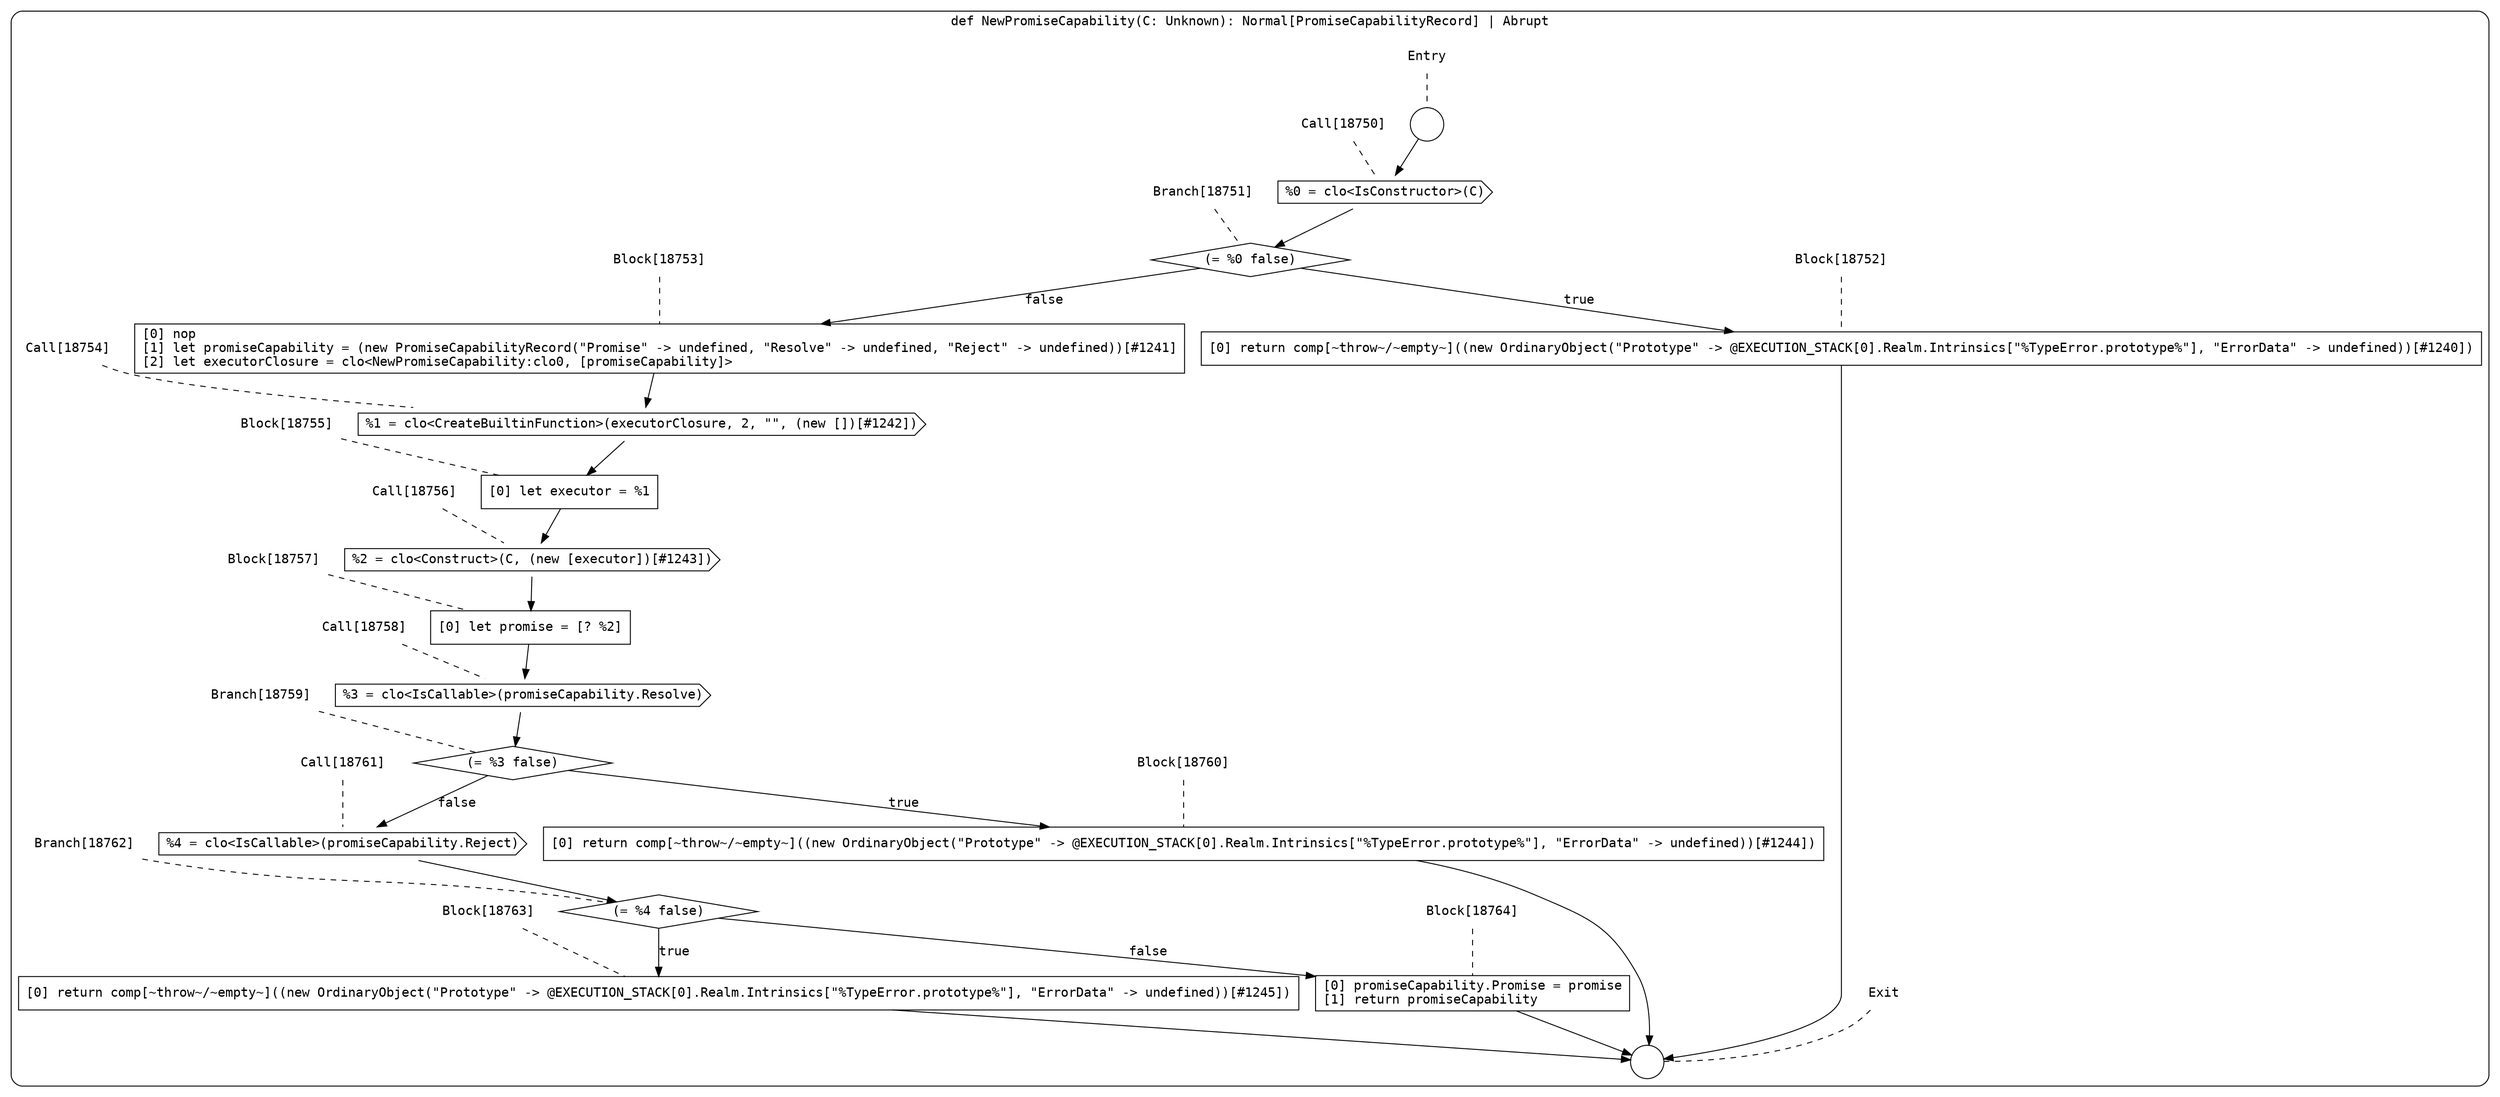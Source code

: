 digraph {
  graph [fontname = "Consolas"]
  node [fontname = "Consolas"]
  edge [fontname = "Consolas"]
  subgraph cluster2572 {
    label = "def NewPromiseCapability(C: Unknown): Normal[PromiseCapabilityRecord] | Abrupt"
    style = rounded
    cluster2572_entry_name [shape=none, label=<<font color="black">Entry</font>>]
    cluster2572_entry_name -> cluster2572_entry [arrowhead=none, color="black", style=dashed]
    cluster2572_entry [shape=circle label=" " color="black" fillcolor="white" style=filled]
    cluster2572_entry -> node18750 [color="black"]
    cluster2572_exit_name [shape=none, label=<<font color="black">Exit</font>>]
    cluster2572_exit_name -> cluster2572_exit [arrowhead=none, color="black", style=dashed]
    cluster2572_exit [shape=circle label=" " color="black" fillcolor="white" style=filled]
    node18750_name [shape=none, label=<<font color="black">Call[18750]</font>>]
    node18750_name -> node18750 [arrowhead=none, color="black", style=dashed]
    node18750 [shape=cds, label=<<font color="black">%0 = clo&lt;IsConstructor&gt;(C)</font>> color="black" fillcolor="white", style=filled]
    node18750 -> node18751 [color="black"]
    node18751_name [shape=none, label=<<font color="black">Branch[18751]</font>>]
    node18751_name -> node18751 [arrowhead=none, color="black", style=dashed]
    node18751 [shape=diamond, label=<<font color="black">(= %0 false)</font>> color="black" fillcolor="white", style=filled]
    node18751 -> node18752 [label=<<font color="black">true</font>> color="black"]
    node18751 -> node18753 [label=<<font color="black">false</font>> color="black"]
    node18752_name [shape=none, label=<<font color="black">Block[18752]</font>>]
    node18752_name -> node18752 [arrowhead=none, color="black", style=dashed]
    node18752 [shape=box, label=<<font color="black">[0] return comp[~throw~/~empty~]((new OrdinaryObject(&quot;Prototype&quot; -&gt; @EXECUTION_STACK[0].Realm.Intrinsics[&quot;%TypeError.prototype%&quot;], &quot;ErrorData&quot; -&gt; undefined))[#1240])<BR ALIGN="LEFT"/></font>> color="black" fillcolor="white", style=filled]
    node18752 -> cluster2572_exit [color="black"]
    node18753_name [shape=none, label=<<font color="black">Block[18753]</font>>]
    node18753_name -> node18753 [arrowhead=none, color="black", style=dashed]
    node18753 [shape=box, label=<<font color="black">[0] nop<BR ALIGN="LEFT"/>[1] let promiseCapability = (new PromiseCapabilityRecord(&quot;Promise&quot; -&gt; undefined, &quot;Resolve&quot; -&gt; undefined, &quot;Reject&quot; -&gt; undefined))[#1241]<BR ALIGN="LEFT"/>[2] let executorClosure = clo&lt;NewPromiseCapability:clo0, [promiseCapability]&gt;<BR ALIGN="LEFT"/></font>> color="black" fillcolor="white", style=filled]
    node18753 -> node18754 [color="black"]
    node18754_name [shape=none, label=<<font color="black">Call[18754]</font>>]
    node18754_name -> node18754 [arrowhead=none, color="black", style=dashed]
    node18754 [shape=cds, label=<<font color="black">%1 = clo&lt;CreateBuiltinFunction&gt;(executorClosure, 2, &quot;&quot;, (new [])[#1242])</font>> color="black" fillcolor="white", style=filled]
    node18754 -> node18755 [color="black"]
    node18755_name [shape=none, label=<<font color="black">Block[18755]</font>>]
    node18755_name -> node18755 [arrowhead=none, color="black", style=dashed]
    node18755 [shape=box, label=<<font color="black">[0] let executor = %1<BR ALIGN="LEFT"/></font>> color="black" fillcolor="white", style=filled]
    node18755 -> node18756 [color="black"]
    node18756_name [shape=none, label=<<font color="black">Call[18756]</font>>]
    node18756_name -> node18756 [arrowhead=none, color="black", style=dashed]
    node18756 [shape=cds, label=<<font color="black">%2 = clo&lt;Construct&gt;(C, (new [executor])[#1243])</font>> color="black" fillcolor="white", style=filled]
    node18756 -> node18757 [color="black"]
    node18757_name [shape=none, label=<<font color="black">Block[18757]</font>>]
    node18757_name -> node18757 [arrowhead=none, color="black", style=dashed]
    node18757 [shape=box, label=<<font color="black">[0] let promise = [? %2]<BR ALIGN="LEFT"/></font>> color="black" fillcolor="white", style=filled]
    node18757 -> node18758 [color="black"]
    node18758_name [shape=none, label=<<font color="black">Call[18758]</font>>]
    node18758_name -> node18758 [arrowhead=none, color="black", style=dashed]
    node18758 [shape=cds, label=<<font color="black">%3 = clo&lt;IsCallable&gt;(promiseCapability.Resolve)</font>> color="black" fillcolor="white", style=filled]
    node18758 -> node18759 [color="black"]
    node18759_name [shape=none, label=<<font color="black">Branch[18759]</font>>]
    node18759_name -> node18759 [arrowhead=none, color="black", style=dashed]
    node18759 [shape=diamond, label=<<font color="black">(= %3 false)</font>> color="black" fillcolor="white", style=filled]
    node18759 -> node18760 [label=<<font color="black">true</font>> color="black"]
    node18759 -> node18761 [label=<<font color="black">false</font>> color="black"]
    node18760_name [shape=none, label=<<font color="black">Block[18760]</font>>]
    node18760_name -> node18760 [arrowhead=none, color="black", style=dashed]
    node18760 [shape=box, label=<<font color="black">[0] return comp[~throw~/~empty~]((new OrdinaryObject(&quot;Prototype&quot; -&gt; @EXECUTION_STACK[0].Realm.Intrinsics[&quot;%TypeError.prototype%&quot;], &quot;ErrorData&quot; -&gt; undefined))[#1244])<BR ALIGN="LEFT"/></font>> color="black" fillcolor="white", style=filled]
    node18760 -> cluster2572_exit [color="black"]
    node18761_name [shape=none, label=<<font color="black">Call[18761]</font>>]
    node18761_name -> node18761 [arrowhead=none, color="black", style=dashed]
    node18761 [shape=cds, label=<<font color="black">%4 = clo&lt;IsCallable&gt;(promiseCapability.Reject)</font>> color="black" fillcolor="white", style=filled]
    node18761 -> node18762 [color="black"]
    node18762_name [shape=none, label=<<font color="black">Branch[18762]</font>>]
    node18762_name -> node18762 [arrowhead=none, color="black", style=dashed]
    node18762 [shape=diamond, label=<<font color="black">(= %4 false)</font>> color="black" fillcolor="white", style=filled]
    node18762 -> node18763 [label=<<font color="black">true</font>> color="black"]
    node18762 -> node18764 [label=<<font color="black">false</font>> color="black"]
    node18763_name [shape=none, label=<<font color="black">Block[18763]</font>>]
    node18763_name -> node18763 [arrowhead=none, color="black", style=dashed]
    node18763 [shape=box, label=<<font color="black">[0] return comp[~throw~/~empty~]((new OrdinaryObject(&quot;Prototype&quot; -&gt; @EXECUTION_STACK[0].Realm.Intrinsics[&quot;%TypeError.prototype%&quot;], &quot;ErrorData&quot; -&gt; undefined))[#1245])<BR ALIGN="LEFT"/></font>> color="black" fillcolor="white", style=filled]
    node18763 -> cluster2572_exit [color="black"]
    node18764_name [shape=none, label=<<font color="black">Block[18764]</font>>]
    node18764_name -> node18764 [arrowhead=none, color="black", style=dashed]
    node18764 [shape=box, label=<<font color="black">[0] promiseCapability.Promise = promise<BR ALIGN="LEFT"/>[1] return promiseCapability<BR ALIGN="LEFT"/></font>> color="black" fillcolor="white", style=filled]
    node18764 -> cluster2572_exit [color="black"]
  }
}